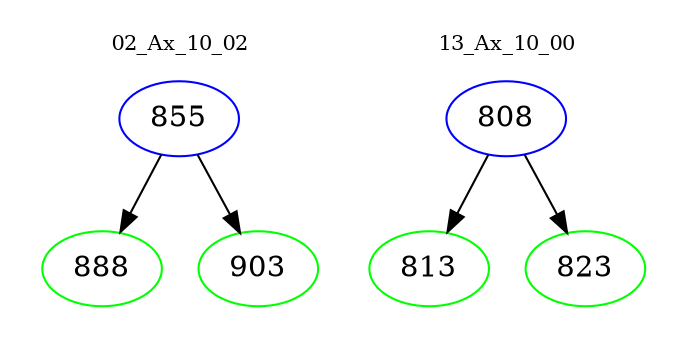 digraph{
subgraph cluster_0 {
color = white
label = "02_Ax_10_02";
fontsize=10;
T0_855 [label="855", color="blue"]
T0_855 -> T0_888 [color="black"]
T0_888 [label="888", color="green"]
T0_855 -> T0_903 [color="black"]
T0_903 [label="903", color="green"]
}
subgraph cluster_1 {
color = white
label = "13_Ax_10_00";
fontsize=10;
T1_808 [label="808", color="blue"]
T1_808 -> T1_813 [color="black"]
T1_813 [label="813", color="green"]
T1_808 -> T1_823 [color="black"]
T1_823 [label="823", color="green"]
}
}
